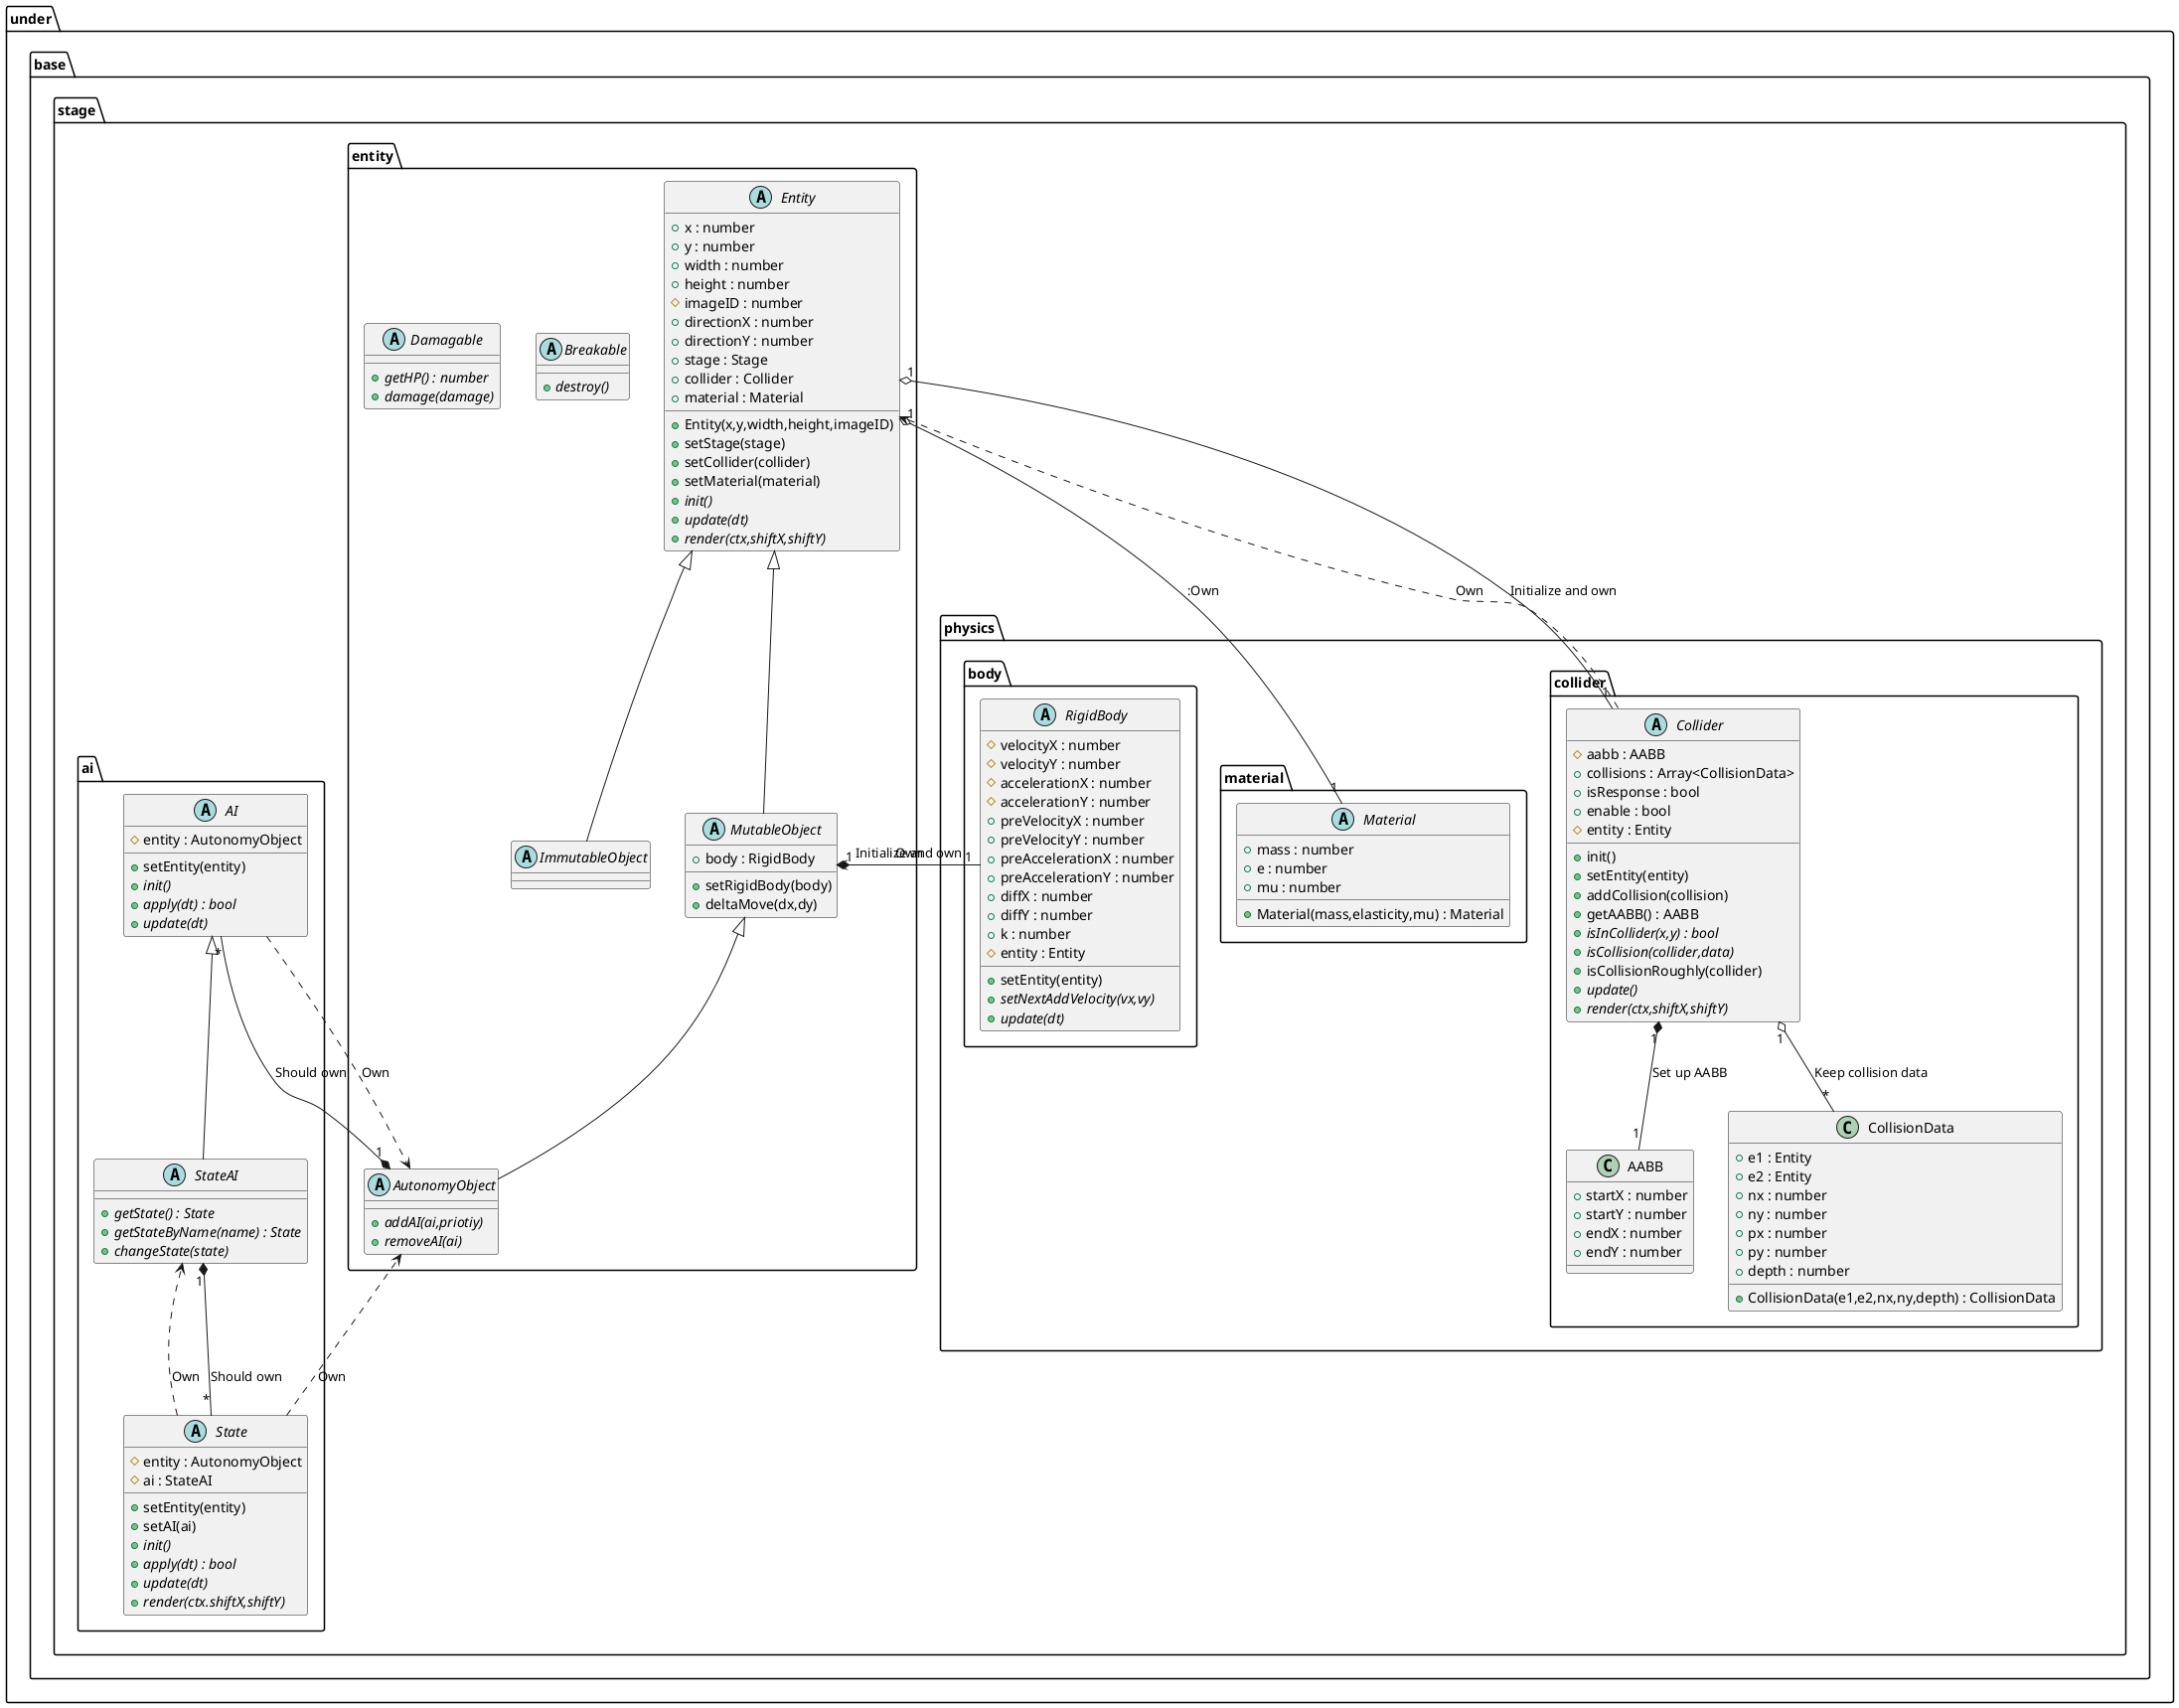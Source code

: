 @startuml EntityBase
package under {
    package base {
        package stage {
            package entity {
                abstract Entity {
                    +Entity(x,y,width,height,imageID)
                    +x : number
                    +y : number
                    +width : number
                    +height : number
                    #imageID : number
                    +directionX : number
                    +directionY : number
                    +stage : Stage
                    +collider : Collider
                    +material : Material
                    +setStage(stage)
                    +setCollider(collider)
                    +setMaterial(material)
                    {abstract} +init()
                    {abstract} +update(dt)
                    {abstract} +render(ctx,shiftX,shiftY)
                }
                abstract ImmutableObject {

                }
                abstract MutableObject {
                    +body : RigidBody
                    +setRigidBody(body)
                    +deltaMove(dx,dy)
                }
                abstract AutonomyObject {
                    {abstract} +addAI(ai,priotiy)
                    {abstract} +removeAI(ai)
                }

                abstract Breakable {
                    {abstract} +destroy()
                }

                abstract Damagable {
                    {abstract} +getHP() : number
                    {abstract} +damage(damage)
                }
            }
            package physics {
                package collider {
                    abstract Collider {
                        #aabb : AABB
                        +collisions : Array<CollisionData>
                        +isResponse : bool
                        +enable : bool
                        #entity : Entity
                        +init()
                        +setEntity(entity)
                        +addCollision(collision)
                        +getAABB() : AABB
                        {abstract} +isInCollider(x,y) : bool
                        {abstract} +isCollision(collider,data)
                        +isCollisionRoughly(collider)
                        {abstract} +update()
                        {abstract} +render(ctx,shiftX,shiftY)
                    }
                    class AABB {
                        +startX : number
                        +startY : number
                        +endX : number
                        +endY : number
                    }
                    class CollisionData {
                        +CollisionData(e1,e2,nx,ny,depth) : CollisionData
                        +e1 : Entity
                        +e2 : Entity
                        +nx : number
                        +ny : number
                        +px : number
                        +py : number
                        +depth : number
                    }
                }
                package material {
                    abstract Material {
                        +Material(mass,elasticity,mu) : Material
                        +mass : number
                        +e : number
                        +mu : number
                    }
                }
                package body {
                    abstract RigidBody {
                        #velocityX : number
                        #velocityY : number
                        #accelerationX : number
                        #accelerationY : number
                        +preVelocityX : number
                        +preVelocityY : number
                        +preAccelerationX : number
                        +preAccelerationY : number
                        +diffX : number
                        +diffY : number
                        +k : number
                        #entity : Entity
                        +setEntity(entity)
                        {abstract} +setNextAddVelocity(vx,vy)
                        {abstract} +update(dt)
                    }
                }
            }
            package ai {
                abstract AI {
                    #entity : AutonomyObject
                    +setEntity(entity)
                    {abstract} +init()
                    {abstract} +apply(dt) : bool
                    {abstract} +update(dt)
                }
                abstract StateAI {
                    {abstract} +getState() : State
                    {abstract} +getStateByName(name) : State
                    {abstract} +changeState(state)
                }
                abstract State {
                    #entity : AutonomyObject
                    #ai : StateAI
                    +setEntity(entity)
                    +setAI(ai)
                    {abstract} +init()
                    {abstract} +apply(dt) : bool
                    {abstract} +update(dt)
                    {abstract} +render(ctx.shiftX,shiftY)
                }
            }
        }
    }
}

Entity <|-- ImmutableObject
Entity <|-- MutableObject
MutableObject <|-- AutonomyObject

Entity "1" o--"1" Collider : Initialize and own
Entity "1" o--"1" Material ::Own
Collider ..> Entity : Own
MutableObject "1"*--"1" RigidBody : Initialize and own
RigidBody .> MutableObject : Own

AutonomyObject "1"*--"*" AI : Should own
AI <|-- StateAI
AI ..> AutonomyObject : Own
StateAI "1"*--"*" State : Should own
State ..> StateAI : Own
State ..> AutonomyObject : Own

Collider "1" o-- "*" CollisionData : Keep collision data
Collider "1" *-- "1" AABB : Set up AABB

@enduml
